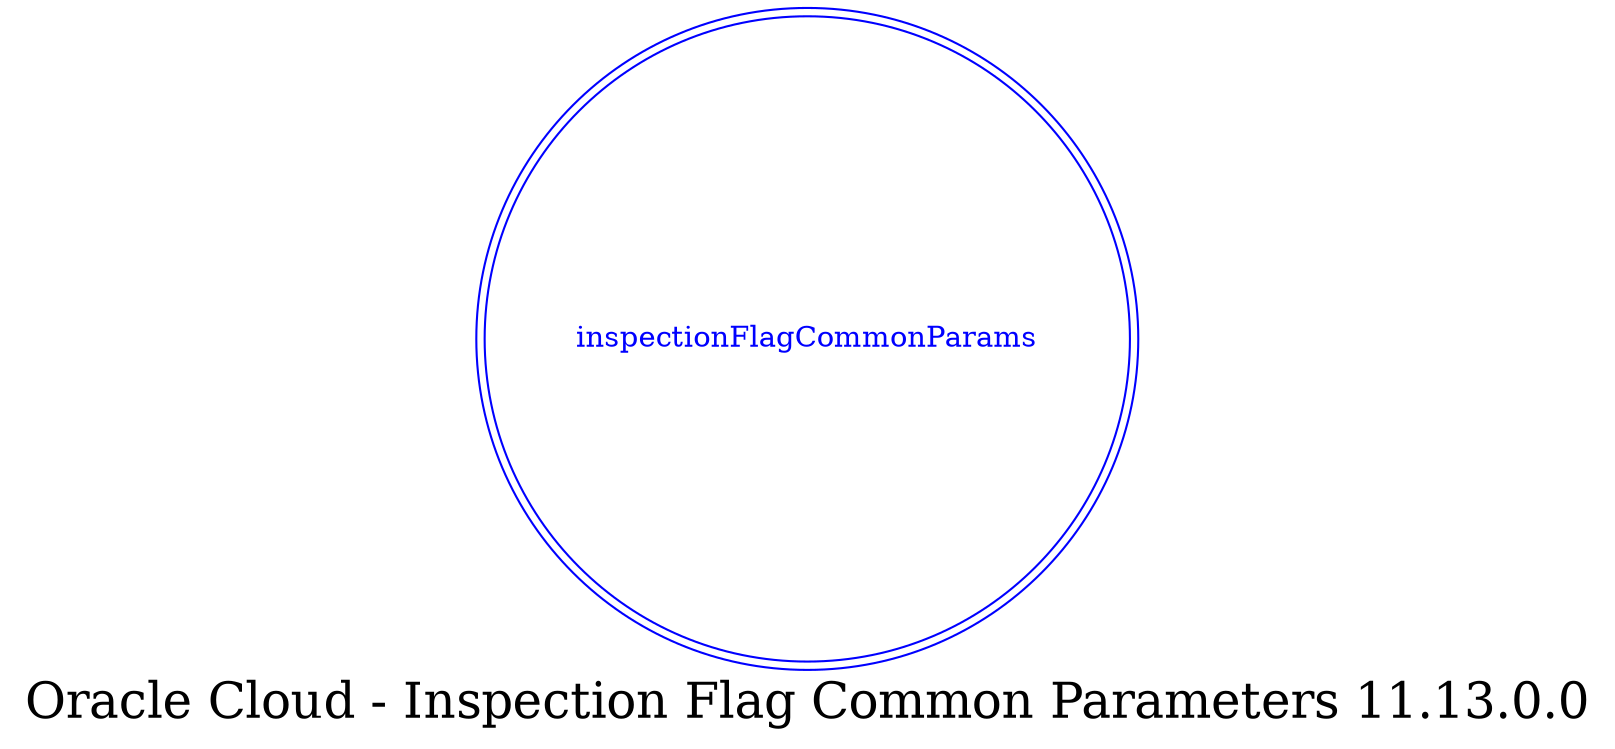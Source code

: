 digraph LexiconGraph {
graph[label="Oracle Cloud - Inspection Flag Common Parameters 11.13.0.0", fontsize=24]
splines=true
"inspectionFlagCommonParams" [color=blue, fontcolor=blue, shape=doublecircle]
}
